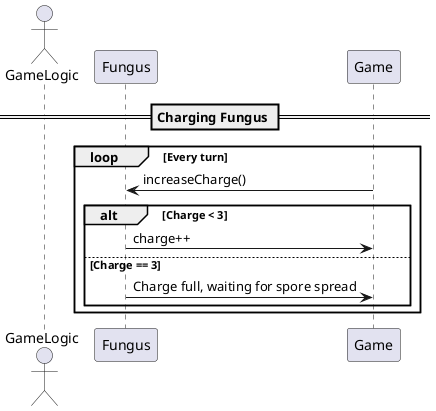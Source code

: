 @startuml
== Charging Fungus ==

actor GameLogic
participant Fungus
participant Game

loop Every turn
    Game -> Fungus: increaseCharge()
    alt Charge < 3
        Fungus -> Game: charge++
    else Charge == 3
        Fungus -> Game: Charge full, waiting for spore spread
    end
end

@enduml

